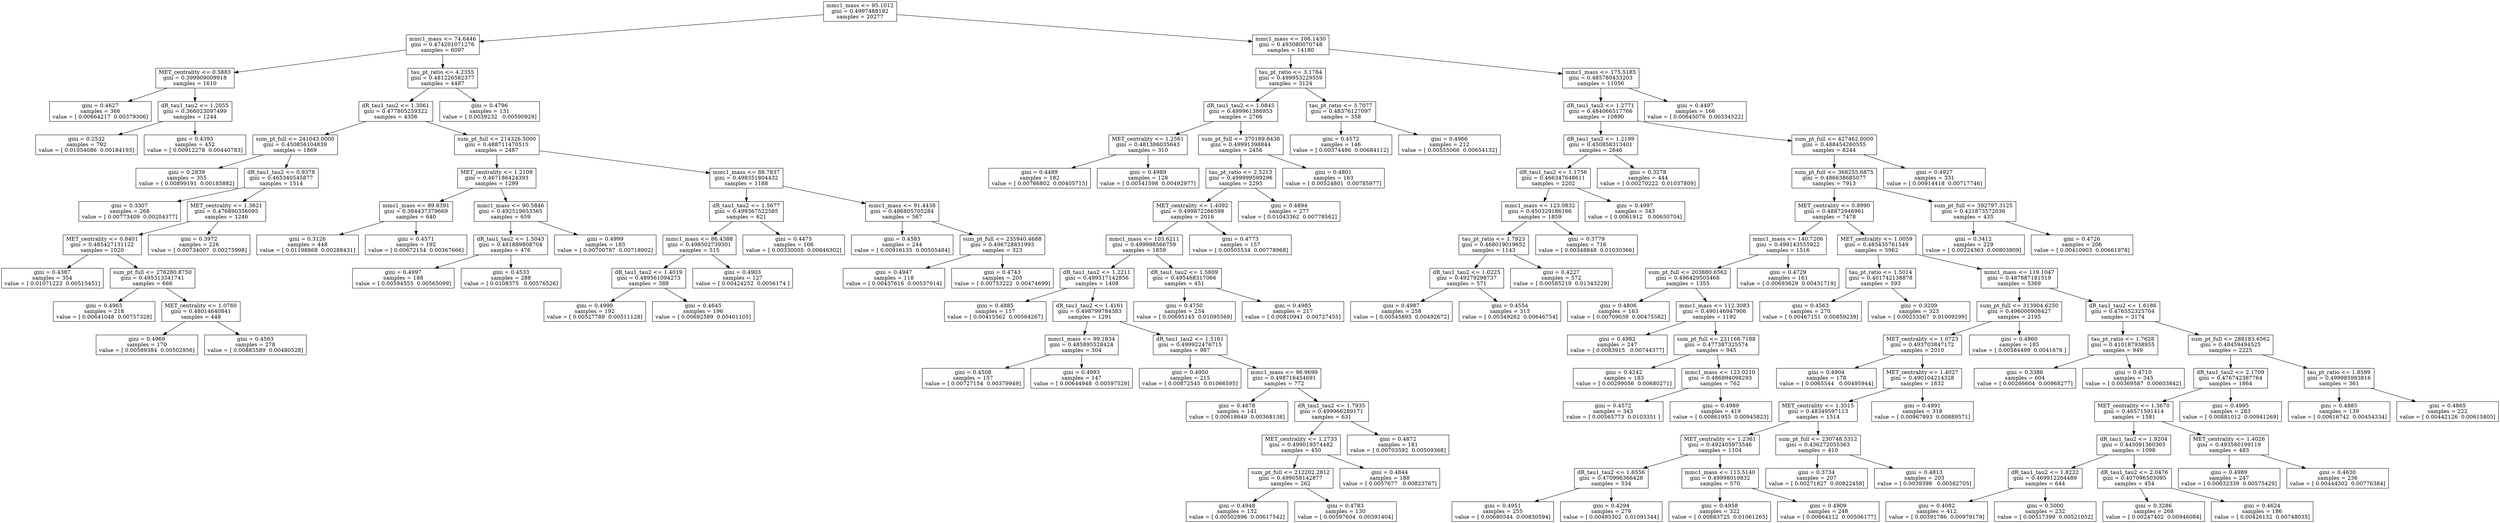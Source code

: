 digraph Tree {
0 [label="mmc1_mass <= 95.1012\ngini = 0.4997488192\nsamples = 20277", shape="box"] ;
1 [label="mmc1_mass <= 74.6446\ngini = 0.474201071276\nsamples = 6097", shape="box"] ;
0 -> 1 ;
2 [label="MET_centrality <= 0.5883\ngini = 0.399909009918\nsamples = 1610", shape="box"] ;
1 -> 2 ;
3 [label="gini = 0.4627\nsamples = 366\nvalue = [ 0.00664217  0.00379306]", shape="box"] ;
2 -> 3 ;
4 [label="dR_tau1_tau2 <= 1.2055\ngini = 0.366023097499\nsamples = 1244", shape="box"] ;
2 -> 4 ;
5 [label="gini = 0.2532\nsamples = 792\nvalue = [ 0.01054086  0.00184193]", shape="box"] ;
4 -> 5 ;
6 [label="gini = 0.4393\nsamples = 452\nvalue = [ 0.00912278  0.00440783]", shape="box"] ;
4 -> 6 ;
7 [label="tau_pt_ratio <= 4.2355\ngini = 0.481226582377\nsamples = 4487", shape="box"] ;
1 -> 7 ;
8 [label="dR_tau1_tau2 <= 1.3061\ngini = 0.477805259322\nsamples = 4356", shape="box"] ;
7 -> 8 ;
9 [label="sum_pt_full <= 241043.0000\ngini = 0.450856104839\nsamples = 1869", shape="box"] ;
8 -> 9 ;
10 [label="gini = 0.2839\nsamples = 355\nvalue = [ 0.00899191  0.00185882]", shape="box"] ;
9 -> 10 ;
11 [label="dR_tau1_tau2 <= 0.9378\ngini = 0.465340545877\nsamples = 1514", shape="box"] ;
9 -> 11 ;
12 [label="gini = 0.3307\nsamples = 268\nvalue = [ 0.00773409  0.00204377]", shape="box"] ;
11 -> 12 ;
13 [label="MET_centrality <= 1.3621\ngini = 0.476890356095\nsamples = 1246", shape="box"] ;
11 -> 13 ;
14 [label="MET_centrality <= 0.8401\ngini = 0.485427131122\nsamples = 1020", shape="box"] ;
13 -> 14 ;
15 [label="gini = 0.4387\nsamples = 354\nvalue = [ 0.01071223  0.00515451]", shape="box"] ;
14 -> 15 ;
16 [label="sum_pt_full <= 276280.8750\ngini = 0.495313341741\nsamples = 666", shape="box"] ;
14 -> 16 ;
17 [label="gini = 0.4965\nsamples = 218\nvalue = [ 0.00641048  0.00757328]", shape="box"] ;
16 -> 17 ;
18 [label="MET_centrality <= 1.0760\ngini = 0.48014640841\nsamples = 448", shape="box"] ;
16 -> 18 ;
19 [label="gini = 0.4969\nsamples = 170\nvalue = [ 0.00589384  0.00502956]", shape="box"] ;
18 -> 19 ;
20 [label="gini = 0.4563\nsamples = 278\nvalue = [ 0.00883589  0.00480528]", shape="box"] ;
18 -> 20 ;
21 [label="gini = 0.3972\nsamples = 226\nvalue = [ 0.00734007  0.00275998]", shape="box"] ;
13 -> 21 ;
22 [label="sum_pt_full <= 214326.5000\ngini = 0.488711470515\nsamples = 2487", shape="box"] ;
8 -> 22 ;
23 [label="MET_centrality <= 1.2109\ngini = 0.467186424393\nsamples = 1299", shape="box"] ;
22 -> 23 ;
24 [label="mmc1_mass <= 89.8391\ngini = 0.384437379669\nsamples = 640", shape="box"] ;
23 -> 24 ;
25 [label="gini = 0.3126\nsamples = 448\nvalue = [ 0.01198868  0.00288431]", shape="box"] ;
24 -> 25 ;
26 [label="gini = 0.4571\nsamples = 192\nvalue = [ 0.00672154  0.00367666]", shape="box"] ;
24 -> 26 ;
27 [label="mmc1_mass <= 90.5846\ngini = 0.492519653365\nsamples = 659", shape="box"] ;
23 -> 27 ;
28 [label="dR_tau1_tau2 <= 1.5043\ngini = 0.481889808704\nsamples = 476", shape="box"] ;
27 -> 28 ;
29 [label="gini = 0.4997\nsamples = 188\nvalue = [ 0.00594555  0.00565099]", shape="box"] ;
28 -> 29 ;
30 [label="gini = 0.4533\nsamples = 288\nvalue = [ 0.0108375   0.00576526]", shape="box"] ;
28 -> 30 ;
31 [label="gini = 0.4999\nsamples = 183\nvalue = [ 0.00700787  0.00718902]", shape="box"] ;
27 -> 31 ;
32 [label="mmc1_mass <= 88.7837\ngini = 0.498351804432\nsamples = 1188", shape="box"] ;
22 -> 32 ;
33 [label="dR_tau1_tau2 <= 1.5677\ngini = 0.499367522585\nsamples = 621", shape="box"] ;
32 -> 33 ;
34 [label="mmc1_mass <= 86.4388\ngini = 0.498502739301\nsamples = 515", shape="box"] ;
33 -> 34 ;
35 [label="dR_tau1_tau2 <= 1.4019\ngini = 0.489561094273\nsamples = 388", shape="box"] ;
34 -> 35 ;
36 [label="gini = 0.4999\nsamples = 192\nvalue = [ 0.00527789  0.00511128]", shape="box"] ;
35 -> 36 ;
37 [label="gini = 0.4645\nsamples = 196\nvalue = [ 0.00692589  0.00401105]", shape="box"] ;
35 -> 37 ;
38 [label="gini = 0.4903\nsamples = 127\nvalue = [ 0.00424252  0.0056174 ]", shape="box"] ;
34 -> 38 ;
39 [label="gini = 0.4475\nsamples = 106\nvalue = [ 0.00330005  0.00646302]", shape="box"] ;
33 -> 39 ;
40 [label="mmc1_mass <= 91.4438\ngini = 0.486805705284\nsamples = 567", shape="box"] ;
32 -> 40 ;
41 [label="gini = 0.4583\nsamples = 244\nvalue = [ 0.00916135  0.00505484]", shape="box"] ;
40 -> 41 ;
42 [label="sum_pt_full <= 235940.4688\ngini = 0.496728831993\nsamples = 323", shape="box"] ;
40 -> 42 ;
43 [label="gini = 0.4947\nsamples = 118\nvalue = [ 0.00437616  0.00537914]", shape="box"] ;
42 -> 43 ;
44 [label="gini = 0.4743\nsamples = 205\nvalue = [ 0.00753222  0.00474699]", shape="box"] ;
42 -> 44 ;
45 [label="gini = 0.4796\nsamples = 131\nvalue = [ 0.0039232   0.00590929]", shape="box"] ;
7 -> 45 ;
46 [label="mmc1_mass <= 106.1430\ngini = 0.493080070748\nsamples = 14180", shape="box"] ;
0 -> 46 ;
47 [label="tau_pt_ratio <= 3.1784\ngini = 0.499953229559\nsamples = 3124", shape="box"] ;
46 -> 47 ;
48 [label="dR_tau1_tau2 <= 1.0845\ngini = 0.499961386953\nsamples = 2766", shape="box"] ;
47 -> 48 ;
49 [label="MET_centrality <= 1.2561\ngini = 0.481386035643\nsamples = 310", shape="box"] ;
48 -> 49 ;
50 [label="gini = 0.4489\nsamples = 182\nvalue = [ 0.00786802  0.00405715]", shape="box"] ;
49 -> 50 ;
51 [label="gini = 0.4989\nsamples = 128\nvalue = [ 0.00541598  0.00492977]", shape="box"] ;
49 -> 51 ;
52 [label="sum_pt_full <= 370189.8438\ngini = 0.49991398844\nsamples = 2456", shape="box"] ;
48 -> 52 ;
53 [label="tau_pt_ratio <= 2.5213\ngini = 0.499999599296\nsamples = 2293", shape="box"] ;
52 -> 53 ;
54 [label="MET_centrality <= 1.4092\ngini = 0.499872266598\nsamples = 2016", shape="box"] ;
53 -> 54 ;
55 [label="mmc1_mass <= 103.6211\ngini = 0.499998566759\nsamples = 1859", shape="box"] ;
54 -> 55 ;
56 [label="dR_tau1_tau2 <= 1.2211\ngini = 0.499517142856\nsamples = 1408", shape="box"] ;
55 -> 56 ;
57 [label="gini = 0.4885\nsamples = 117\nvalue = [ 0.00415562  0.00564267]", shape="box"] ;
56 -> 57 ;
58 [label="dR_tau1_tau2 <= 1.4161\ngini = 0.498799784383\nsamples = 1291", shape="box"] ;
56 -> 58 ;
59 [label="mmc1_mass <= 99.1834\ngini = 0.485895528424\nsamples = 304", shape="box"] ;
58 -> 59 ;
60 [label="gini = 0.4508\nsamples = 157\nvalue = [ 0.00727154  0.00379949]", shape="box"] ;
59 -> 60 ;
61 [label="gini = 0.4993\nsamples = 147\nvalue = [ 0.00644948  0.00597529]", shape="box"] ;
59 -> 61 ;
62 [label="dR_tau1_tau2 <= 1.5161\ngini = 0.499922476715\nsamples = 987", shape="box"] ;
58 -> 62 ;
63 [label="gini = 0.4950\nsamples = 215\nvalue = [ 0.00872545  0.01066595]", shape="box"] ;
62 -> 63 ;
64 [label="mmc1_mass <= 96.9699\ngini = 0.498716454691\nsamples = 772", shape="box"] ;
62 -> 64 ;
65 [label="gini = 0.4678\nsamples = 141\nvalue = [ 0.00618649  0.00368138]", shape="box"] ;
64 -> 65 ;
66 [label="dR_tau1_tau2 <= 1.7935\ngini = 0.499966289171\nsamples = 631", shape="box"] ;
64 -> 66 ;
67 [label="MET_centrality <= 1.2733\ngini = 0.499019374482\nsamples = 450", shape="box"] ;
66 -> 67 ;
68 [label="sum_pt_full <= 212202.2812\ngini = 0.499058142877\nsamples = 262", shape="box"] ;
67 -> 68 ;
69 [label="gini = 0.4948\nsamples = 132\nvalue = [ 0.00502896  0.00617542]", shape="box"] ;
68 -> 69 ;
70 [label="gini = 0.4783\nsamples = 130\nvalue = [ 0.00597604  0.00391404]", shape="box"] ;
68 -> 70 ;
71 [label="gini = 0.4844\nsamples = 188\nvalue = [ 0.0057677   0.00823767]", shape="box"] ;
67 -> 71 ;
72 [label="gini = 0.4872\nsamples = 181\nvalue = [ 0.00703592  0.00509368]", shape="box"] ;
66 -> 72 ;
73 [label="dR_tau1_tau2 <= 1.5809\ngini = 0.495468317066\nsamples = 451", shape="box"] ;
55 -> 73 ;
74 [label="gini = 0.4750\nsamples = 234\nvalue = [ 0.00695145  0.01095569]", shape="box"] ;
73 -> 74 ;
75 [label="gini = 0.4985\nsamples = 217\nvalue = [ 0.00810941  0.00727455]", shape="box"] ;
73 -> 75 ;
76 [label="gini = 0.4773\nsamples = 157\nvalue = [ 0.00505534  0.00778968]", shape="box"] ;
54 -> 76 ;
77 [label="gini = 0.4894\nsamples = 277\nvalue = [ 0.01043362  0.00778562]", shape="box"] ;
53 -> 77 ;
78 [label="gini = 0.4801\nsamples = 163\nvalue = [ 0.00524801  0.00785977]", shape="box"] ;
52 -> 78 ;
79 [label="tau_pt_ratio <= 3.7077\ngini = 0.48376127097\nsamples = 358", shape="box"] ;
47 -> 79 ;
80 [label="gini = 0.4572\nsamples = 146\nvalue = [ 0.00374486  0.00684112]", shape="box"] ;
79 -> 80 ;
81 [label="gini = 0.4966\nsamples = 212\nvalue = [ 0.00555066  0.00654132]", shape="box"] ;
79 -> 81 ;
82 [label="mmc1_mass <= 175.5185\ngini = 0.485780433203\nsamples = 11056", shape="box"] ;
46 -> 82 ;
83 [label="dR_tau1_tau2 <= 1.2771\ngini = 0.484066517766\nsamples = 10890", shape="box"] ;
82 -> 83 ;
84 [label="dR_tau1_tau2 <= 1.2199\ngini = 0.450858313401\nsamples = 2646", shape="box"] ;
83 -> 84 ;
85 [label="dR_tau1_tau2 <= 1.1756\ngini = 0.466347648611\nsamples = 2202", shape="box"] ;
84 -> 85 ;
86 [label="mmc1_mass <= 123.0832\ngini = 0.450329186166\nsamples = 1859", shape="box"] ;
85 -> 86 ;
87 [label="tau_pt_ratio <= 1.7923\ngini = 0.468019019652\nsamples = 1143", shape="box"] ;
86 -> 87 ;
88 [label="dR_tau1_tau2 <= 1.0225\ngini = 0.49279298737\nsamples = 571", shape="box"] ;
87 -> 88 ;
89 [label="gini = 0.4987\nsamples = 258\nvalue = [ 0.00545895  0.00492672]", shape="box"] ;
88 -> 89 ;
90 [label="gini = 0.4554\nsamples = 313\nvalue = [ 0.00349262  0.00646754]", shape="box"] ;
88 -> 90 ;
91 [label="gini = 0.4227\nsamples = 572\nvalue = [ 0.00585219  0.01343229]", shape="box"] ;
87 -> 91 ;
92 [label="gini = 0.3779\nsamples = 716\nvalue = [ 0.00348848  0.01030366]", shape="box"] ;
86 -> 92 ;
93 [label="gini = 0.4997\nsamples = 343\nvalue = [ 0.0061912   0.00650704]", shape="box"] ;
85 -> 93 ;
94 [label="gini = 0.3278\nsamples = 444\nvalue = [ 0.00270222  0.01037809]", shape="box"] ;
84 -> 94 ;
95 [label="sum_pt_full <= 427462.0000\ngini = 0.488454260555\nsamples = 8244", shape="box"] ;
83 -> 95 ;
96 [label="sum_pt_full <= 368255.6875\ngini = 0.486638685077\nsamples = 7913", shape="box"] ;
95 -> 96 ;
97 [label="MET_centrality <= 0.8990\ngini = 0.48872946961\nsamples = 7478", shape="box"] ;
96 -> 97 ;
98 [label="mmc1_mass <= 140.7206\ngini = 0.499143555922\nsamples = 1516", shape="box"] ;
97 -> 98 ;
99 [label="sum_pt_full <= 203880.6562\ngini = 0.496429505468\nsamples = 1355", shape="box"] ;
98 -> 99 ;
100 [label="gini = 0.4806\nsamples = 163\nvalue = [ 0.00709039  0.00475582]", shape="box"] ;
99 -> 100 ;
101 [label="mmc1_mass <= 112.3083\ngini = 0.490146947906\nsamples = 1192", shape="box"] ;
99 -> 101 ;
102 [label="gini = 0.4982\nsamples = 247\nvalue = [ 0.0083915   0.00744377]", shape="box"] ;
101 -> 102 ;
103 [label="sum_pt_full <= 231168.7188\ngini = 0.477387325574\nsamples = 945", shape="box"] ;
101 -> 103 ;
104 [label="gini = 0.4242\nsamples = 183\nvalue = [ 0.00299056  0.00680271]", shape="box"] ;
103 -> 104 ;
105 [label="mmc1_mass <= 123.0210\ngini = 0.486894098293\nsamples = 762", shape="box"] ;
103 -> 105 ;
106 [label="gini = 0.4572\nsamples = 343\nvalue = [ 0.00565773  0.0103351 ]", shape="box"] ;
105 -> 106 ;
107 [label="gini = 0.4989\nsamples = 419\nvalue = [ 0.00861955  0.00945823]", shape="box"] ;
105 -> 107 ;
108 [label="gini = 0.4729\nsamples = 161\nvalue = [ 0.00693629  0.00431719]", shape="box"] ;
98 -> 108 ;
109 [label="MET_centrality <= 1.0059\ngini = 0.483435761549\nsamples = 5962", shape="box"] ;
97 -> 109 ;
110 [label="tau_pt_ratio <= 1.5014\ngini = 0.401742138878\nsamples = 593", shape="box"] ;
109 -> 110 ;
111 [label="gini = 0.4563\nsamples = 270\nvalue = [ 0.00467151  0.00859239]", shape="box"] ;
110 -> 111 ;
112 [label="gini = 0.3209\nsamples = 323\nvalue = [ 0.00253567  0.01009299]", shape="box"] ;
110 -> 112 ;
113 [label="mmc1_mass <= 119.1047\ngini = 0.487887181519\nsamples = 5369", shape="box"] ;
109 -> 113 ;
114 [label="sum_pt_full <= 313904.6250\ngini = 0.496000908427\nsamples = 2195", shape="box"] ;
113 -> 114 ;
115 [label="MET_centrality <= 1.0723\ngini = 0.493703847172\nsamples = 2010", shape="box"] ;
114 -> 115 ;
116 [label="gini = 0.4904\nsamples = 178\nvalue = [ 0.0065544   0.00495944]", shape="box"] ;
115 -> 116 ;
117 [label="MET_centrality <= 1.4027\ngini = 0.490104214328\nsamples = 1832", shape="box"] ;
115 -> 117 ;
118 [label="MET_centrality <= 1.3515\ngini = 0.48349597113\nsamples = 1514", shape="box"] ;
117 -> 118 ;
119 [label="MET_centrality <= 1.2361\ngini = 0.492405973546\nsamples = 1104", shape="box"] ;
118 -> 119 ;
120 [label="dR_tau1_tau2 <= 1.6556\ngini = 0.470996366428\nsamples = 534", shape="box"] ;
119 -> 120 ;
121 [label="gini = 0.4951\nsamples = 255\nvalue = [ 0.00680544  0.00830594]", shape="box"] ;
120 -> 121 ;
122 [label="gini = 0.4294\nsamples = 279\nvalue = [ 0.00495302  0.01091344]", shape="box"] ;
120 -> 122 ;
123 [label="mmc1_mass <= 113.5140\ngini = 0.49998019832\nsamples = 570", shape="box"] ;
119 -> 123 ;
124 [label="gini = 0.4958\nsamples = 322\nvalue = [ 0.00883725  0.01061265]", shape="box"] ;
123 -> 124 ;
125 [label="gini = 0.4909\nsamples = 248\nvalue = [ 0.00664112  0.00506177]", shape="box"] ;
123 -> 125 ;
126 [label="sum_pt_full <= 230748.5312\ngini = 0.436272055363\nsamples = 410", shape="box"] ;
118 -> 126 ;
127 [label="gini = 0.3734\nsamples = 207\nvalue = [ 0.00271827  0.00822458]", shape="box"] ;
126 -> 127 ;
128 [label="gini = 0.4813\nsamples = 203\nvalue = [ 0.0039398   0.00582705]", shape="box"] ;
126 -> 128 ;
129 [label="gini = 0.4991\nsamples = 318\nvalue = [ 0.00967893  0.00889571]", shape="box"] ;
117 -> 129 ;
130 [label="gini = 0.4860\nsamples = 185\nvalue = [ 0.00584499  0.0041676 ]", shape="box"] ;
114 -> 130 ;
131 [label="dR_tau1_tau2 <= 1.6186\ngini = 0.476552325704\nsamples = 3174", shape="box"] ;
113 -> 131 ;
132 [label="tau_pt_ratio <= 1.7628\ngini = 0.410187938955\nsamples = 949", shape="box"] ;
131 -> 132 ;
133 [label="gini = 0.3386\nsamples = 604\nvalue = [ 0.00266604  0.00968277]", shape="box"] ;
132 -> 133 ;
134 [label="gini = 0.4710\nsamples = 345\nvalue = [ 0.00369587  0.00603842]", shape="box"] ;
132 -> 134 ;
135 [label="sum_pt_full <= 288183.6562\ngini = 0.48459494525\nsamples = 2225", shape="box"] ;
131 -> 135 ;
136 [label="dR_tau1_tau2 <= 2.1709\ngini = 0.476742387764\nsamples = 1864", shape="box"] ;
135 -> 136 ;
137 [label="MET_centrality <= 1.3670\ngini = 0.46571591414\nsamples = 1581", shape="box"] ;
136 -> 137 ;
138 [label="dR_tau1_tau2 <= 1.9204\ngini = 0.443091360365\nsamples = 1098", shape="box"] ;
137 -> 138 ;
139 [label="dR_tau1_tau2 <= 1.8222\ngini = 0.469912264489\nsamples = 644", shape="box"] ;
138 -> 139 ;
140 [label="gini = 0.4082\nsamples = 412\nvalue = [ 0.00391786  0.00979179]", shape="box"] ;
139 -> 140 ;
141 [label="gini = 0.5000\nsamples = 232\nvalue = [ 0.00517399  0.00521052]", shape="box"] ;
139 -> 141 ;
142 [label="dR_tau1_tau2 <= 2.0476\ngini = 0.407096503095\nsamples = 454", shape="box"] ;
138 -> 142 ;
143 [label="gini = 0.3286\nsamples = 268\nvalue = [ 0.00247402  0.00946084]", shape="box"] ;
142 -> 143 ;
144 [label="gini = 0.4624\nsamples = 186\nvalue = [ 0.00426132  0.00748035]", shape="box"] ;
142 -> 144 ;
145 [label="MET_centrality <= 1.4026\ngini = 0.493580199119\nsamples = 483", shape="box"] ;
137 -> 145 ;
146 [label="gini = 0.4989\nsamples = 247\nvalue = [ 0.00632339  0.00575429]", shape="box"] ;
145 -> 146 ;
147 [label="gini = 0.4630\nsamples = 236\nvalue = [ 0.00444302  0.00776384]", shape="box"] ;
145 -> 147 ;
148 [label="gini = 0.4995\nsamples = 283\nvalue = [ 0.00881012  0.00941269]", shape="box"] ;
136 -> 148 ;
149 [label="tau_pt_ratio <= 1.8599\ngini = 0.499985983816\nsamples = 361", shape="box"] ;
135 -> 149 ;
150 [label="gini = 0.4885\nsamples = 139\nvalue = [ 0.00616742  0.00454334]", shape="box"] ;
149 -> 150 ;
151 [label="gini = 0.4865\nsamples = 222\nvalue = [ 0.00442126  0.00615805]", shape="box"] ;
149 -> 151 ;
152 [label="sum_pt_full <= 392797.3125\ngini = 0.421873572036\nsamples = 435", shape="box"] ;
96 -> 152 ;
153 [label="gini = 0.3412\nsamples = 229\nvalue = [ 0.00224363  0.00803809]", shape="box"] ;
152 -> 153 ;
154 [label="gini = 0.4726\nsamples = 206\nvalue = [ 0.00410903  0.00661978]", shape="box"] ;
152 -> 154 ;
155 [label="gini = 0.4927\nsamples = 331\nvalue = [ 0.00914418  0.00717746]", shape="box"] ;
95 -> 155 ;
156 [label="gini = 0.4497\nsamples = 166\nvalue = [ 0.00645076  0.00334522]", shape="box"] ;
82 -> 156 ;
}